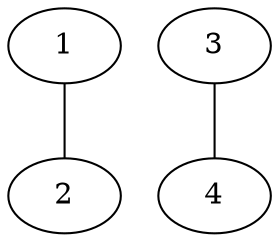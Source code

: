 graph {

   graph [ code=""];


1[label="1"];
2[label="2"];
3[label="3"];
4[label="4"];


1--2;
3--4;


}